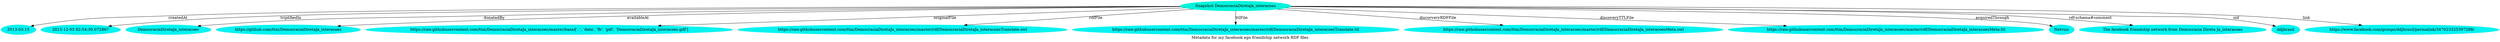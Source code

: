 digraph  {
	graph [label="Metadata for my facebook ego friendship network RDF files"];
	node [label="\N"];
	"Snapshot DemocraciaDiretaJa_interacoes"	 [color="#02F3DD",
		style=filled];
	64013	 [color="#02F3F1",
		label="2013-03-15",
		style=filled];
	"Snapshot DemocraciaDiretaJa_interacoes" -> 64013	 [label=createdAt];
	64014	 [color="#02F3F1",
		label="2015-12-03 02:54:30.072867",
		style=filled];
	"Snapshot DemocraciaDiretaJa_interacoes" -> 64014	 [label=triplifiedIn];
	64015	 [color="#02F3F1",
		label=DemocraciaDiretaJa_interacoes,
		style=filled];
	"Snapshot DemocraciaDiretaJa_interacoes" -> 64015	 [label=donatedBy];
	64016	 [color="#02F3F1",
		label="https://github.com/ttm/DemocraciaDiretaJa_interacoes",
		style=filled];
	"Snapshot DemocraciaDiretaJa_interacoes" -> 64016	 [label=availableAt];
	64017	 [color="#02F3F1",
		label="https://raw.githubusercontent.com/ttm/DemocraciaDiretaJa_interacoes/master/base/['..', 'data', 'fb', 'gdf', 'DemocraciaDiretaJa_\
interacoes.gdf']",
		style=filled];
	"Snapshot DemocraciaDiretaJa_interacoes" -> 64017	 [label=originalFile];
	64018	 [color="#02F3F1",
		label="https://raw.githubusercontent.com/ttm/DemocraciaDiretaJa_interacoes/master/rdf/DemocraciaDiretaJa_interacoesTranslate.owl",
		style=filled];
	"Snapshot DemocraciaDiretaJa_interacoes" -> 64018	 [label=rdfFile];
	64019	 [color="#02F3F1",
		label="https://raw.githubusercontent.com/ttm/DemocraciaDiretaJa_interacoes/master/rdf/DemocraciaDiretaJa_interacoesTranslate.ttl",
		style=filled];
	"Snapshot DemocraciaDiretaJa_interacoes" -> 64019	 [label=ttlFile];
	64020	 [color="#02F3F1",
		label="https://raw.githubusercontent.com/ttm/DemocraciaDiretaJa_interacoes/master/rdf/DemocraciaDiretaJa_interacoesMeta.owl",
		style=filled];
	"Snapshot DemocraciaDiretaJa_interacoes" -> 64020	 [label=discorveryRDFFile];
	64021	 [color="#02F3F1",
		label="https://raw.githubusercontent.com/ttm/DemocraciaDiretaJa_interacoes/master/rdf/DemocraciaDiretaJa_interacoesMeta.ttl",
		style=filled];
	"Snapshot DemocraciaDiretaJa_interacoes" -> 64021	 [label=discoveryTTLFile];
	64022	 [color="#02F3F1",
		label=Netvizz,
		style=filled];
	"Snapshot DemocraciaDiretaJa_interacoes" -> 64022	 [label=acquiredThrough];
	64023	 [color="#02F3F1",
		label="The facebook friendship network from Democracia Direta Ja_interacoes",
		style=filled];
	"Snapshot DemocraciaDiretaJa_interacoes" -> 64023	 [label="rdf-schema#comment"];
	64024	 [color="#02F3F1",
		label=ddjbrasil,
		style=filled];
	"Snapshot DemocraciaDiretaJa_interacoes" -> 64024	 [label=sid];
	64025	 [color="#02F3F1",
		label="https://www.facebook.com/groups/ddjbrasil/permalink/347023325397298/",
		style=filled];
	"Snapshot DemocraciaDiretaJa_interacoes" -> 64025	 [label=link];
}
